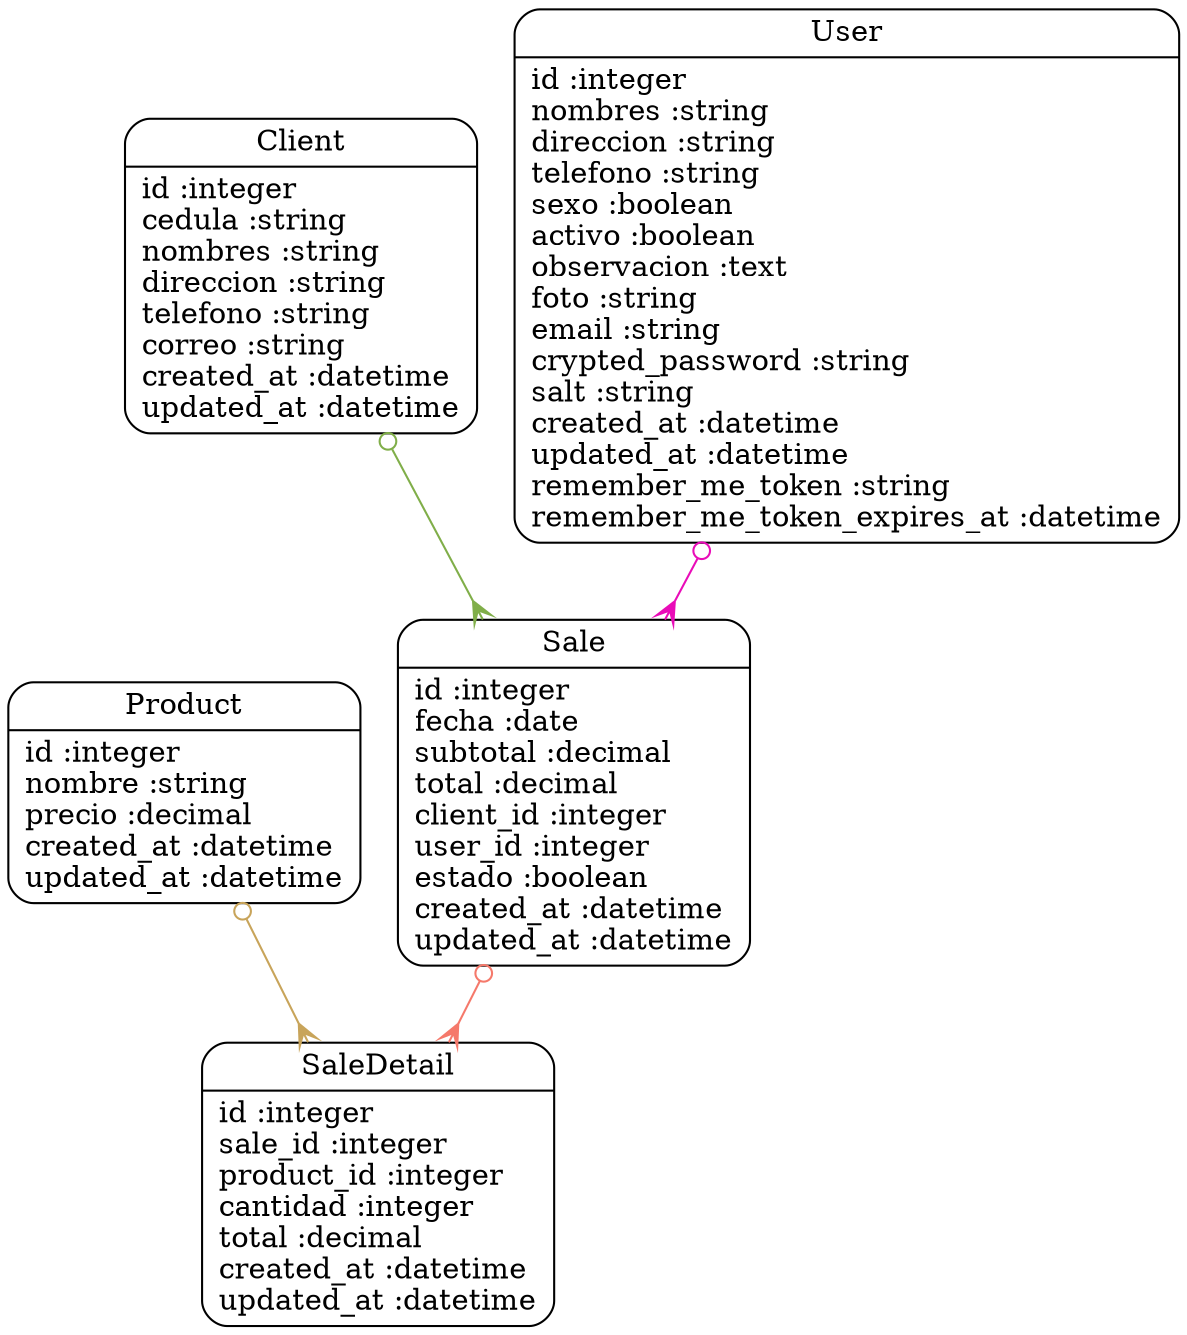 digraph models_diagram {
	graph[overlap=false, splines=true]
	"Sale" [shape=Mrecord, label="{Sale|id :integer\lfecha :date\lsubtotal :decimal\ltotal :decimal\lclient_id :integer\luser_id :integer\lestado :boolean\lcreated_at :datetime\lupdated_at :datetime\l}"]
	"SaleDetail" [shape=Mrecord, label="{SaleDetail|id :integer\lsale_id :integer\lproduct_id :integer\lcantidad :integer\ltotal :decimal\lcreated_at :datetime\lupdated_at :datetime\l}"]
	"Product" [shape=Mrecord, label="{Product|id :integer\lnombre :string\lprecio :decimal\lcreated_at :datetime\lupdated_at :datetime\l}"]
	"Client" [shape=Mrecord, label="{Client|id :integer\lcedula :string\lnombres :string\ldireccion :string\ltelefono :string\lcorreo :string\lcreated_at :datetime\lupdated_at :datetime\l}"]
	"User" [shape=Mrecord, label="{User|id :integer\lnombres :string\ldireccion :string\ltelefono :string\lsexo :boolean\lactivo :boolean\lobservacion :text\lfoto :string\lemail :string\lcrypted_password :string\lsalt :string\lcreated_at :datetime\lupdated_at :datetime\lremember_me_token :string\lremember_me_token_expires_at :datetime\l}"]
	"Sale" -> "SaleDetail" [arrowtail=odot, arrowhead=crow, dir=both color="#F5796B"]
	"Product" -> "SaleDetail" [arrowtail=odot, arrowhead=crow, dir=both color="#C8A45A"]
	"Client" -> "Sale" [arrowtail=odot, arrowhead=crow, dir=both color="#80AE49"]
	"User" -> "Sale" [arrowtail=odot, arrowhead=crow, dir=both color="#E90CB8"]
}
